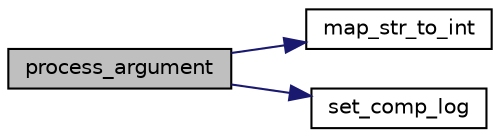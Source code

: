 digraph "process_argument"
{
 // LATEX_PDF_SIZE
  edge [fontname="Helvetica",fontsize="10",labelfontname="Helvetica",labelfontsize="10"];
  node [fontname="Helvetica",fontsize="10",shape=record];
  rankdir="LR";
  Node1 [label="process_argument",height=0.2,width=0.4,color="black", fillcolor="grey75", style="filled", fontcolor="black",tooltip=" "];
  Node1 -> Node2 [color="midnightblue",fontsize="10",style="solid",fontname="Helvetica"];
  Node2 [label="map_str_to_int",height=0.2,width=0.4,color="black", fillcolor="white", style="filled",URL="$log_8c.html#a798e8f44a079c94a716a5ec68385da29",tooltip=" "];
  Node1 -> Node3 [color="midnightblue",fontsize="10",style="solid",fontname="Helvetica"];
  Node3 [label="set_comp_log",height=0.2,width=0.4,color="black", fillcolor="white", style="filled",URL="$log_8c.html#aebcd275e1120a99dedece89b911227a2",tooltip=" "];
}
